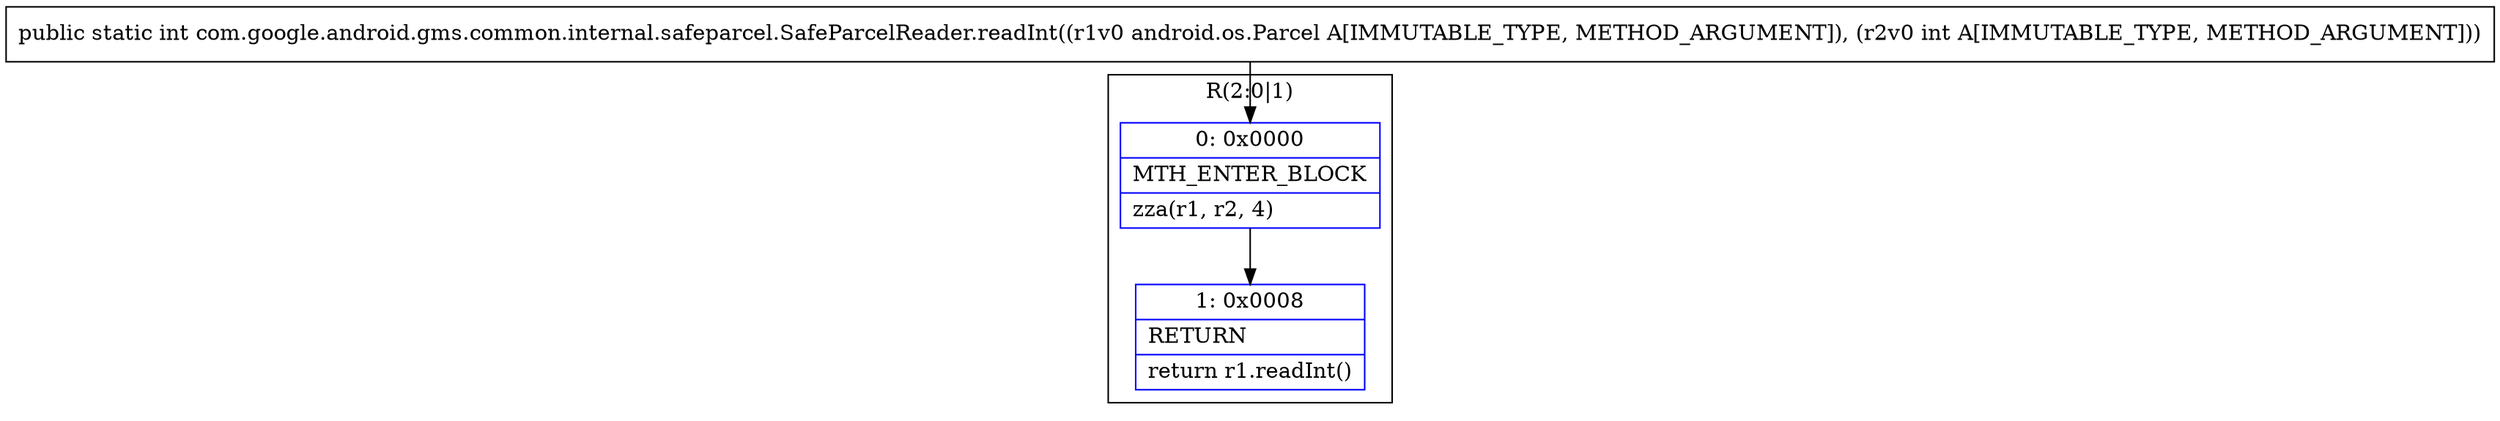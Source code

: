 digraph "CFG forcom.google.android.gms.common.internal.safeparcel.SafeParcelReader.readInt(Landroid\/os\/Parcel;I)I" {
subgraph cluster_Region_257306179 {
label = "R(2:0|1)";
node [shape=record,color=blue];
Node_0 [shape=record,label="{0\:\ 0x0000|MTH_ENTER_BLOCK\l|zza(r1, r2, 4)\l}"];
Node_1 [shape=record,label="{1\:\ 0x0008|RETURN\l|return r1.readInt()\l}"];
}
MethodNode[shape=record,label="{public static int com.google.android.gms.common.internal.safeparcel.SafeParcelReader.readInt((r1v0 android.os.Parcel A[IMMUTABLE_TYPE, METHOD_ARGUMENT]), (r2v0 int A[IMMUTABLE_TYPE, METHOD_ARGUMENT])) }"];
MethodNode -> Node_0;
Node_0 -> Node_1;
}

